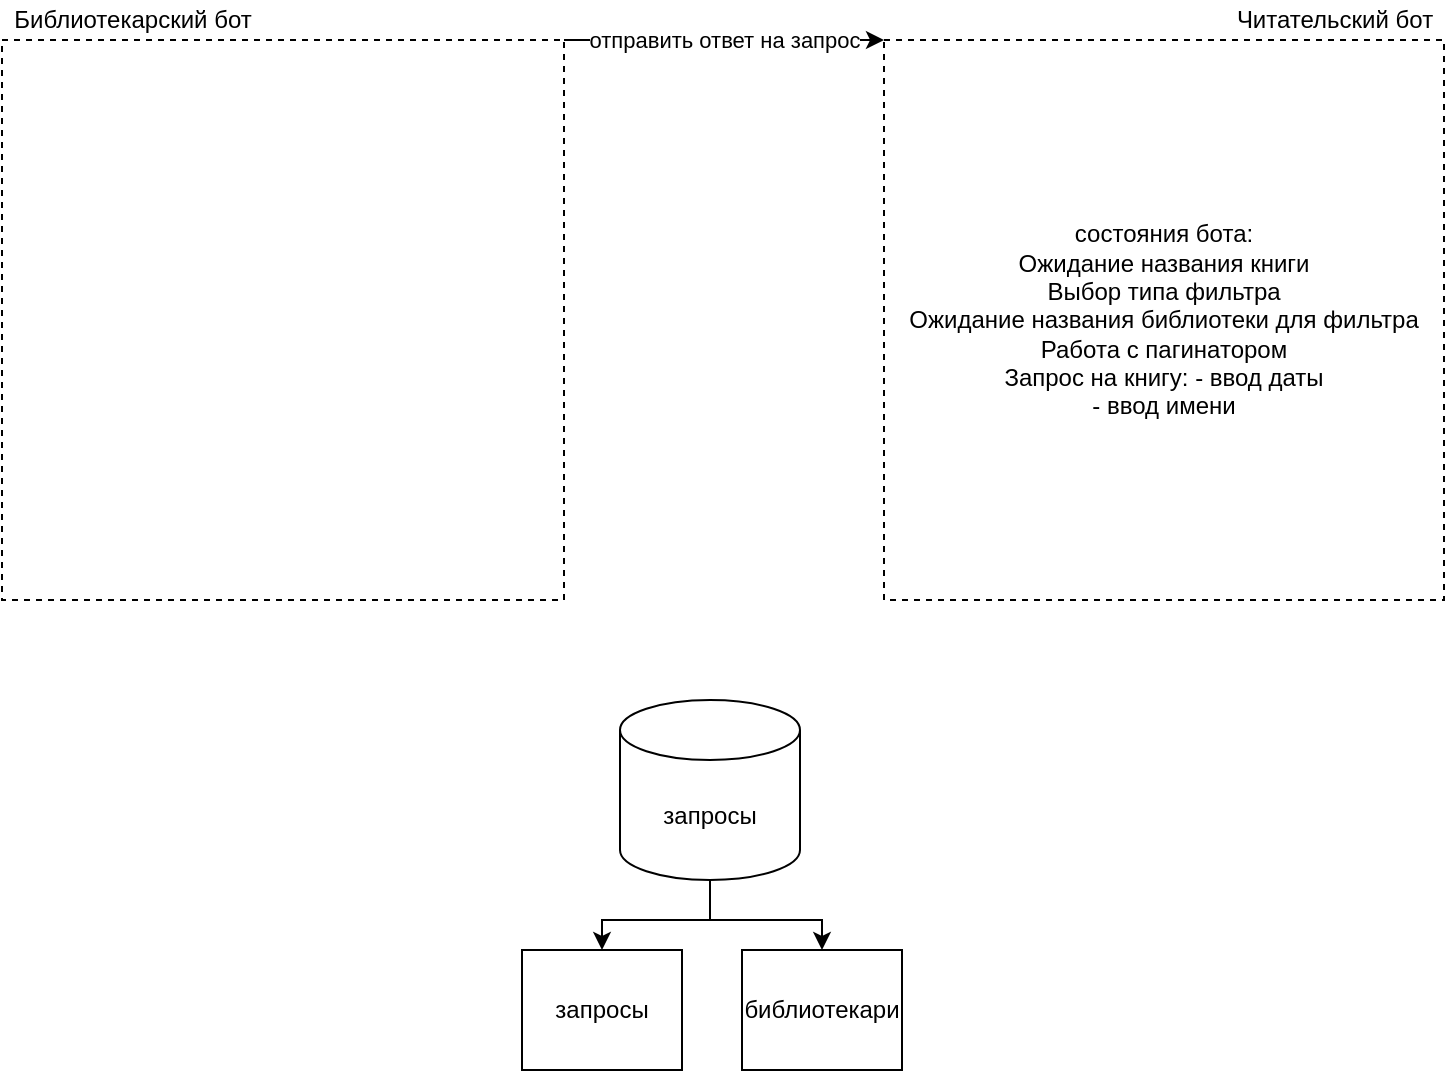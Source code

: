 <mxfile compressed="true" version="13.7.9" type="device"><diagram id="qhlsY-xNDRT4RTs6WPaE" name="Page-1"><mxGraphModel dx="1024" dy="592" grid="1" gridSize="10" guides="1" tooltips="1" connect="1" arrows="1" fold="1" page="1" pageScale="1" pageWidth="827" pageHeight="1169" math="0" shadow="0"><root><mxCell id="0"/><mxCell id="1" parent="0"/><mxCell id="sJhgn9HM7m6Bwr2nhpZU-1" value="" style="rounded=0;whiteSpace=wrap;html=1;fillColor=none;dashed=1;" parent="1" vertex="1"><mxGeometry x="59" y="150" width="281" height="280" as="geometry"/></mxCell><mxCell id="sJhgn9HM7m6Bwr2nhpZU-2" value="состояния бота:&lt;br&gt;Ожидание названия книги&lt;br&gt;Выбор типа фильтра&lt;br&gt;Ожидание названия библиотеки для фильтра&lt;br&gt;Работа с пагинатором&lt;br&gt;Запрос на книгу: - ввод даты&lt;br&gt;- ввод имени" style="rounded=0;whiteSpace=wrap;html=1;fillColor=none;dashed=1;" parent="1" vertex="1"><mxGeometry x="500" y="150" width="280" height="280" as="geometry"/></mxCell><mxCell id="sJhgn9HM7m6Bwr2nhpZU-4" value="Библиотекарский бот" style="text;html=1;align=center;verticalAlign=middle;resizable=0;points=[];autosize=1;" parent="1" vertex="1"><mxGeometry x="59" y="130" width="130" height="20" as="geometry"/></mxCell><mxCell id="sJhgn9HM7m6Bwr2nhpZU-5" value="Читательский бот" style="text;html=1;align=center;verticalAlign=middle;resizable=0;points=[];autosize=1;" parent="1" vertex="1"><mxGeometry x="670" y="130" width="110" height="20" as="geometry"/></mxCell><mxCell id="sJhgn9HM7m6Bwr2nhpZU-9" style="edgeStyle=orthogonalEdgeStyle;rounded=0;orthogonalLoop=1;jettySize=auto;html=1;entryX=0.5;entryY=0;entryDx=0;entryDy=0;" parent="1" source="sJhgn9HM7m6Bwr2nhpZU-6" target="sJhgn9HM7m6Bwr2nhpZU-8" edge="1"><mxGeometry relative="1" as="geometry"/></mxCell><mxCell id="sJhgn9HM7m6Bwr2nhpZU-11" style="edgeStyle=orthogonalEdgeStyle;rounded=0;orthogonalLoop=1;jettySize=auto;html=1;entryX=0.5;entryY=0;entryDx=0;entryDy=0;" parent="1" source="sJhgn9HM7m6Bwr2nhpZU-6" target="sJhgn9HM7m6Bwr2nhpZU-10" edge="1"><mxGeometry relative="1" as="geometry"/></mxCell><mxCell id="sJhgn9HM7m6Bwr2nhpZU-6" value="запросы" style="shape=cylinder3;whiteSpace=wrap;html=1;boundedLbl=1;backgroundOutline=1;size=15;fillColor=none;" parent="1" vertex="1"><mxGeometry x="368" y="480" width="90" height="90" as="geometry"/></mxCell><mxCell id="sJhgn9HM7m6Bwr2nhpZU-8" value="запросы" style="rounded=0;whiteSpace=wrap;html=1;fillColor=none;" parent="1" vertex="1"><mxGeometry x="319" y="605" width="80" height="60" as="geometry"/></mxCell><mxCell id="sJhgn9HM7m6Bwr2nhpZU-10" value="библиотекари" style="rounded=0;whiteSpace=wrap;html=1;fillColor=none;" parent="1" vertex="1"><mxGeometry x="429" y="605" width="80" height="60" as="geometry"/></mxCell><mxCell id="GirPglUfP9PJcHhdLERi-1" value="отправить ответ на запрос" style="endArrow=classic;html=1;exitX=1;exitY=0;exitDx=0;exitDy=0;entryX=0;entryY=0;entryDx=0;entryDy=0;" edge="1" parent="1" source="sJhgn9HM7m6Bwr2nhpZU-1" target="sJhgn9HM7m6Bwr2nhpZU-2"><mxGeometry width="50" height="50" relative="1" as="geometry"><mxPoint x="390" y="290" as="sourcePoint"/><mxPoint x="440" y="240" as="targetPoint"/></mxGeometry></mxCell></root></mxGraphModel></diagram></mxfile>